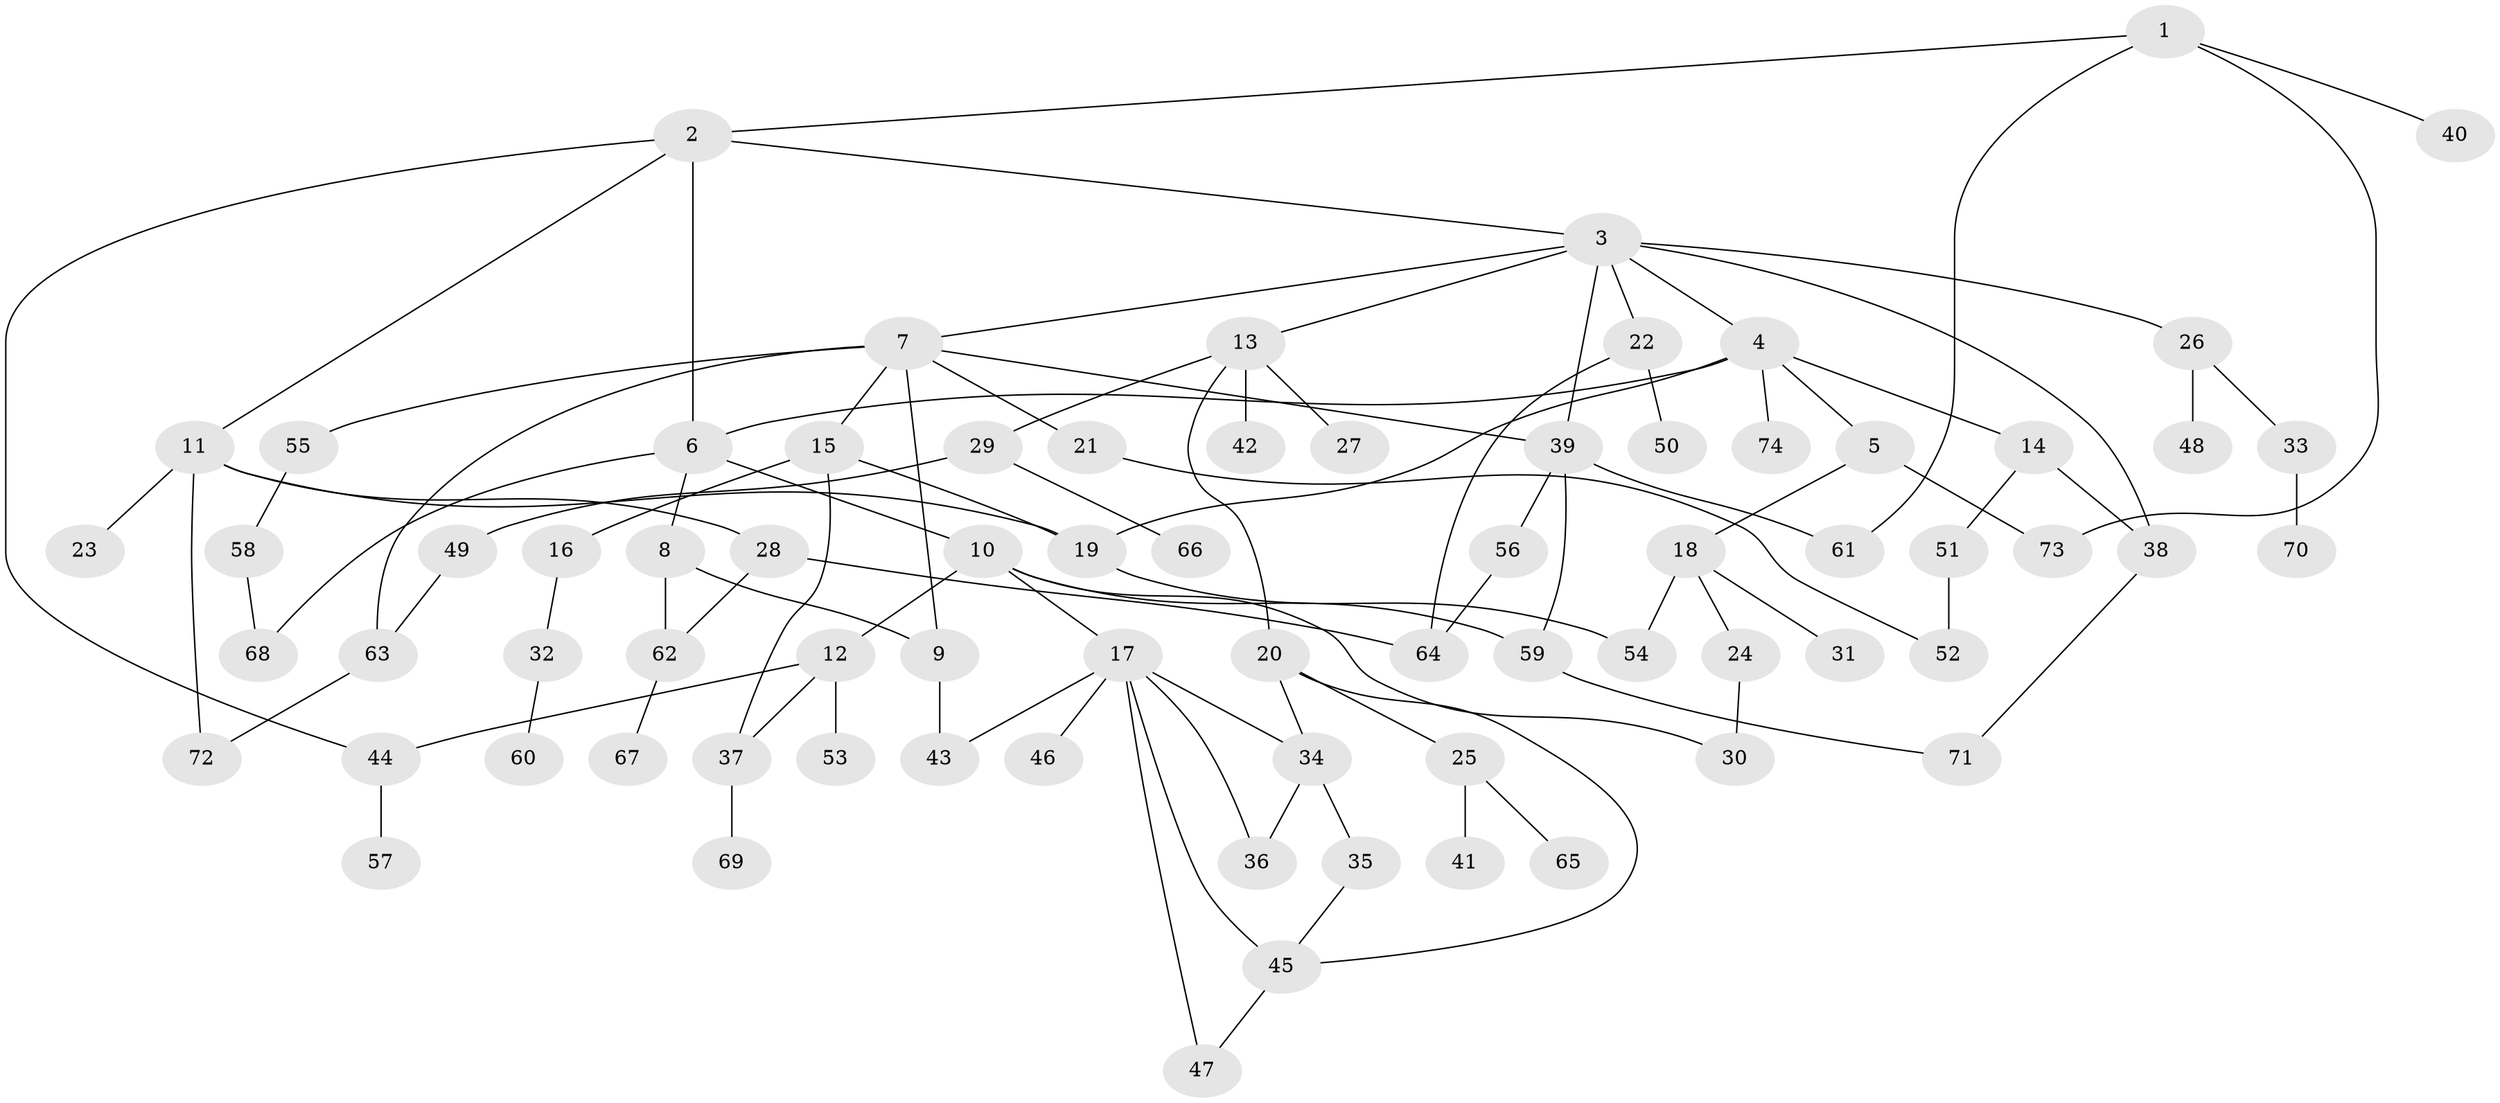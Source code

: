 // coarse degree distribution, {4: 0.10810810810810811, 11: 0.02702702702702703, 5: 0.05405405405405406, 6: 0.02702702702702703, 3: 0.24324324324324326, 7: 0.05405405405405406, 2: 0.2702702702702703, 1: 0.21621621621621623}
// Generated by graph-tools (version 1.1) at 2025/16/03/04/25 18:16:58]
// undirected, 74 vertices, 100 edges
graph export_dot {
graph [start="1"]
  node [color=gray90,style=filled];
  1;
  2;
  3;
  4;
  5;
  6;
  7;
  8;
  9;
  10;
  11;
  12;
  13;
  14;
  15;
  16;
  17;
  18;
  19;
  20;
  21;
  22;
  23;
  24;
  25;
  26;
  27;
  28;
  29;
  30;
  31;
  32;
  33;
  34;
  35;
  36;
  37;
  38;
  39;
  40;
  41;
  42;
  43;
  44;
  45;
  46;
  47;
  48;
  49;
  50;
  51;
  52;
  53;
  54;
  55;
  56;
  57;
  58;
  59;
  60;
  61;
  62;
  63;
  64;
  65;
  66;
  67;
  68;
  69;
  70;
  71;
  72;
  73;
  74;
  1 -- 2;
  1 -- 40;
  1 -- 73;
  1 -- 61;
  2 -- 3;
  2 -- 11;
  2 -- 44;
  2 -- 6;
  3 -- 4;
  3 -- 7;
  3 -- 13;
  3 -- 22;
  3 -- 26;
  3 -- 38;
  3 -- 39;
  4 -- 5;
  4 -- 6;
  4 -- 14;
  4 -- 74;
  4 -- 19;
  5 -- 18;
  5 -- 73;
  6 -- 8;
  6 -- 10;
  6 -- 68;
  7 -- 15;
  7 -- 21;
  7 -- 55;
  7 -- 9;
  7 -- 39;
  7 -- 63;
  8 -- 9;
  8 -- 62;
  9 -- 43;
  10 -- 12;
  10 -- 17;
  10 -- 59;
  10 -- 30;
  11 -- 19;
  11 -- 23;
  11 -- 28;
  11 -- 72;
  12 -- 37;
  12 -- 44;
  12 -- 53;
  13 -- 20;
  13 -- 27;
  13 -- 29;
  13 -- 42;
  14 -- 51;
  14 -- 38;
  15 -- 16;
  15 -- 37;
  15 -- 19;
  16 -- 32;
  17 -- 43;
  17 -- 45;
  17 -- 46;
  17 -- 47;
  17 -- 34;
  17 -- 36;
  18 -- 24;
  18 -- 31;
  18 -- 54;
  19 -- 54;
  20 -- 25;
  20 -- 34;
  20 -- 45;
  21 -- 52;
  22 -- 50;
  22 -- 64;
  24 -- 30;
  25 -- 41;
  25 -- 65;
  26 -- 33;
  26 -- 48;
  28 -- 62;
  28 -- 64;
  29 -- 49;
  29 -- 66;
  32 -- 60;
  33 -- 70;
  34 -- 35;
  34 -- 36;
  35 -- 45;
  37 -- 69;
  38 -- 71;
  39 -- 56;
  39 -- 61;
  39 -- 59;
  44 -- 57;
  45 -- 47;
  49 -- 63;
  51 -- 52;
  55 -- 58;
  56 -- 64;
  58 -- 68;
  59 -- 71;
  62 -- 67;
  63 -- 72;
}
